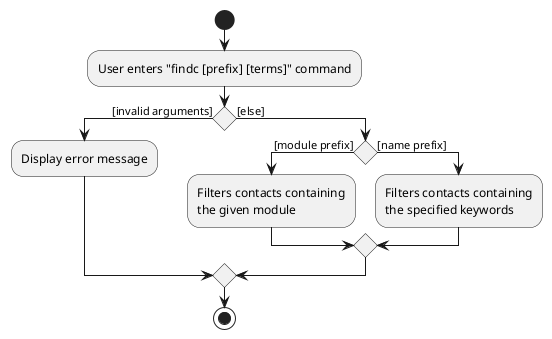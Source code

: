 @startuml
start

:User enters "findc [prefix] [terms]" command;

if () then ([invalid arguments])
    :Display error message;
else ([else])
    if () then ([module prefix])
        :Filters contacts containing
        the given module;
    else ([name prefix])
        :Filters contacts containing
        the specified keywords;
    endif
endif

stop
@enduml
